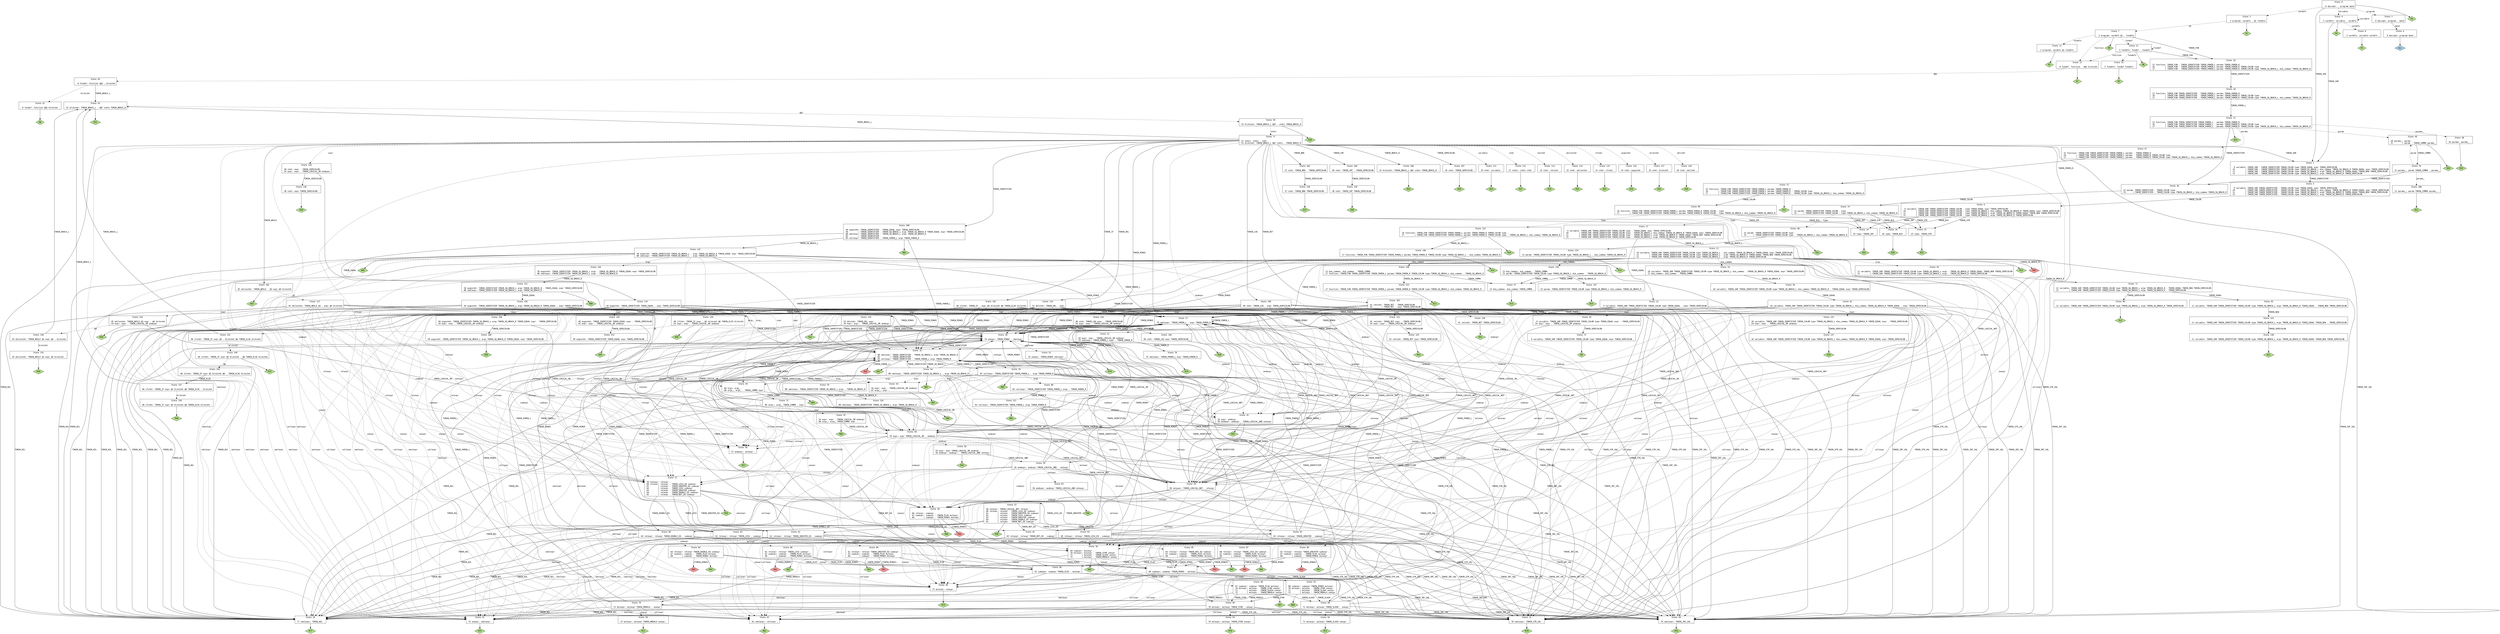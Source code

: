// Generated by GNU Bison 3.5.1.
// Report bugs to <bug-bison@gnu.org>.
// Home page: <https://www.gnu.org/software/bison/>.

digraph "src/parser.yy"
{
  node [fontname = courier, shape = box, colorscheme = paired6]
  edge [fontname = courier]

  0 [label="State 0\n\l  0 $accept: . program $end\l"]
  0 -> 1 [style=solid label="TOKEN_VAR"]
  0 -> 2 [style=dashed label="program"]
  0 -> 3 [style=dashed label="vardefs"]
  0 -> 4 [style=dashed label="variable"]
  0 -> "0R4" [style=solid]
 "0R4" [label="R4", fillcolor=3, shape=diamond, style=filled]
  1 [label="State 1\n\l  9 variable: TOKEN_VAR . TOKEN_IDENTIFIER TOKEN_COLON type TOKEN_EQUAL expr TOKEN_SEMICOLON\l 10         | TOKEN_VAR . TOKEN_IDENTIFIER TOKEN_COLON type TOKEN_SQ_BRACK_L dim_commas TOKEN_SQ_BRACK_R TOKEN_EQUAL expr TOKEN_SEMICOLON\l 11         | TOKEN_VAR . TOKEN_IDENTIFIER TOKEN_COLON type TOKEN_SQ_BRACK_L args TOKEN_SQ_BRACK_R TOKEN_EQUAL TOKEN_NEW TOKEN_SEMICOLON\l 12         | TOKEN_VAR . TOKEN_IDENTIFIER TOKEN_COLON type TOKEN_SQ_BRACK_L args TOKEN_SQ_BRACK_R TOKEN_SEMICOLON\l"]
  1 -> 5 [style=solid label="TOKEN_IDENTIFIER"]
  2 [label="State 2\n\l  0 $accept: program . $end\l"]
  2 -> 6 [style=solid label="$end"]
  3 [label="State 3\n\l  2 program: vardefs . @1 fundefs\l"]
  3 -> 7 [style=dashed label="@1"]
  3 -> "3R1" [style=solid]
 "3R1" [label="R1", fillcolor=3, shape=diamond, style=filled]
  4 [label="State 4\n\l  3 vardefs: variable . vardefs\l"]
  4 -> 1 [style=solid label="TOKEN_VAR"]
  4 -> 8 [style=dashed label="vardefs"]
  4 -> 4 [style=dashed label="variable"]
  4 -> "4R4" [style=solid]
 "4R4" [label="R4", fillcolor=3, shape=diamond, style=filled]
  5 [label="State 5\n\l  9 variable: TOKEN_VAR TOKEN_IDENTIFIER . TOKEN_COLON type TOKEN_EQUAL expr TOKEN_SEMICOLON\l 10         | TOKEN_VAR TOKEN_IDENTIFIER . TOKEN_COLON type TOKEN_SQ_BRACK_L dim_commas TOKEN_SQ_BRACK_R TOKEN_EQUAL expr TOKEN_SEMICOLON\l 11         | TOKEN_VAR TOKEN_IDENTIFIER . TOKEN_COLON type TOKEN_SQ_BRACK_L args TOKEN_SQ_BRACK_R TOKEN_EQUAL TOKEN_NEW TOKEN_SEMICOLON\l 12         | TOKEN_VAR TOKEN_IDENTIFIER . TOKEN_COLON type TOKEN_SQ_BRACK_L args TOKEN_SQ_BRACK_R TOKEN_SEMICOLON\l"]
  5 -> 9 [style=solid label="TOKEN_COLON"]
  6 [label="State 6\n\l  0 $accept: program $end .\l"]
  6 -> "6R0" [style=solid]
 "6R0" [label="Acc", fillcolor=1, shape=diamond, style=filled]
  7 [label="State 7\n\l  2 program: vardefs @1 . fundefs\l"]
  7 -> 10 [style=solid label="TOKEN_FUN"]
  7 -> 11 [style=dashed label="fundefs"]
  7 -> 12 [style=dashed label="fundef"]
  7 -> 13 [style=dashed label="function"]
  7 -> "7R6" [style=solid]
 "7R6" [label="R6", fillcolor=3, shape=diamond, style=filled]
  8 [label="State 8\n\l  3 vardefs: variable vardefs .\l"]
  8 -> "8R3" [style=solid]
 "8R3" [label="R3", fillcolor=3, shape=diamond, style=filled]
  9 [label="State 9\n\l  9 variable: TOKEN_VAR TOKEN_IDENTIFIER TOKEN_COLON . type TOKEN_EQUAL expr TOKEN_SEMICOLON\l 10         | TOKEN_VAR TOKEN_IDENTIFIER TOKEN_COLON . type TOKEN_SQ_BRACK_L dim_commas TOKEN_SQ_BRACK_R TOKEN_EQUAL expr TOKEN_SEMICOLON\l 11         | TOKEN_VAR TOKEN_IDENTIFIER TOKEN_COLON . type TOKEN_SQ_BRACK_L args TOKEN_SQ_BRACK_R TOKEN_EQUAL TOKEN_NEW TOKEN_SEMICOLON\l 12         | TOKEN_VAR TOKEN_IDENTIFIER TOKEN_COLON . type TOKEN_SQ_BRACK_L args TOKEN_SQ_BRACK_R TOKEN_SEMICOLON\l"]
  9 -> 14 [style=solid label="TOKEN_INT"]
  9 -> 15 [style=solid label="TOKEN_STR"]
  9 -> 16 [style=solid label="TOKEN_BLK"]
  9 -> 17 [style=dashed label="type"]
  10 [label="State 10\n\l 15 function: TOKEN_FUN . TOKEN_IDENTIFIER TOKEN_PAREN_L params TOKEN_PAREN_R\l 16         | TOKEN_FUN . TOKEN_IDENTIFIER TOKEN_PAREN_L params TOKEN_PAREN_R TOKEN_COLON type\l 17         | TOKEN_FUN . TOKEN_IDENTIFIER TOKEN_PAREN_L params TOKEN_PAREN_R TOKEN_COLON type TOKEN_SQ_BRACK_L dim_commas TOKEN_SQ_BRACK_R\l"]
  10 -> 18 [style=solid label="TOKEN_IDENTIFIER"]
  11 [label="State 11\n\l  2 program: vardefs @1 fundefs .\l"]
  11 -> "11R2" [style=solid]
 "11R2" [label="R2", fillcolor=3, shape=diamond, style=filled]
  12 [label="State 12\n\l  5 fundefs: fundef . fundefs\l"]
  12 -> 10 [style=solid label="TOKEN_FUN"]
  12 -> 19 [style=dashed label="fundefs"]
  12 -> 12 [style=dashed label="fundef"]
  12 -> 13 [style=dashed label="function"]
  12 -> "12R6" [style=solid]
 "12R6" [label="R6", fillcolor=3, shape=diamond, style=filled]
  13 [label="State 13\n\l  8 fundef: function . $@2 blckstmt\l"]
  13 -> 20 [style=dashed label="$@2"]
  13 -> "13R7" [style=solid]
 "13R7" [label="R7", fillcolor=3, shape=diamond, style=filled]
  14 [label="State 14\n\l 24 type: TOKEN_INT .\l"]
  14 -> "14R24" [style=solid]
 "14R24" [label="R24", fillcolor=3, shape=diamond, style=filled]
  15 [label="State 15\n\l 25 type: TOKEN_STR .\l"]
  15 -> "15R25" [style=solid]
 "15R25" [label="R25", fillcolor=3, shape=diamond, style=filled]
  16 [label="State 16\n\l 26 type: TOKEN_BLK .\l"]
  16 -> "16R26" [style=solid]
 "16R26" [label="R26", fillcolor=3, shape=diamond, style=filled]
  17 [label="State 17\n\l  9 variable: TOKEN_VAR TOKEN_IDENTIFIER TOKEN_COLON type . TOKEN_EQUAL expr TOKEN_SEMICOLON\l 10         | TOKEN_VAR TOKEN_IDENTIFIER TOKEN_COLON type . TOKEN_SQ_BRACK_L dim_commas TOKEN_SQ_BRACK_R TOKEN_EQUAL expr TOKEN_SEMICOLON\l 11         | TOKEN_VAR TOKEN_IDENTIFIER TOKEN_COLON type . TOKEN_SQ_BRACK_L args TOKEN_SQ_BRACK_R TOKEN_EQUAL TOKEN_NEW TOKEN_SEMICOLON\l 12         | TOKEN_VAR TOKEN_IDENTIFIER TOKEN_COLON type . TOKEN_SQ_BRACK_L args TOKEN_SQ_BRACK_R TOKEN_SEMICOLON\l"]
  17 -> 21 [style=solid label="TOKEN_SQ_BRACK_L"]
  17 -> 22 [style=solid label="TOKEN_EQUAL"]
  18 [label="State 18\n\l 15 function: TOKEN_FUN TOKEN_IDENTIFIER . TOKEN_PAREN_L params TOKEN_PAREN_R\l 16         | TOKEN_FUN TOKEN_IDENTIFIER . TOKEN_PAREN_L params TOKEN_PAREN_R TOKEN_COLON type\l 17         | TOKEN_FUN TOKEN_IDENTIFIER . TOKEN_PAREN_L params TOKEN_PAREN_R TOKEN_COLON type TOKEN_SQ_BRACK_L dim_commas TOKEN_SQ_BRACK_R\l"]
  18 -> 23 [style=solid label="TOKEN_PAREN_L"]
  19 [label="State 19\n\l  5 fundefs: fundef fundefs .\l"]
  19 -> "19R5" [style=solid]
 "19R5" [label="R5", fillcolor=3, shape=diamond, style=filled]
  20 [label="State 20\n\l  8 fundef: function $@2 . blckstmt\l"]
  20 -> 24 [style=solid label="TOKEN_BRACE_L"]
  20 -> 25 [style=dashed label="blckstmt"]
  21 [label="State 21\n\l 10 variable: TOKEN_VAR TOKEN_IDENTIFIER TOKEN_COLON type TOKEN_SQ_BRACK_L . dim_commas TOKEN_SQ_BRACK_R TOKEN_EQUAL expr TOKEN_SEMICOLON\l 11         | TOKEN_VAR TOKEN_IDENTIFIER TOKEN_COLON type TOKEN_SQ_BRACK_L . args TOKEN_SQ_BRACK_R TOKEN_EQUAL TOKEN_NEW TOKEN_SEMICOLON\l 12         | TOKEN_VAR TOKEN_IDENTIFIER TOKEN_COLON type TOKEN_SQ_BRACK_L . args TOKEN_SQ_BRACK_R TOKEN_SEMICOLON\l"]
  21 -> 26 [style=solid label="TOKEN_NIL"]
  21 -> 27 [style=solid label="TOKEN_PAREN_L"]
  21 -> 28 [style=solid label="TOKEN_MINUS"]
  21 -> 29 [style=solid label="TOKEN_LOGICAL_NOT"]
  21 -> 30 [style=solid label="TOKEN_INT_VAL"]
  21 -> 31 [style=solid label="TOKEN_STR_VAL"]
  21 -> 32 [style=solid label="TOKEN_IDENTIFIER"]
  21 -> 33 [style=dashed label="dim_commas"]
  21 -> 34 [style=dashed label="expr"]
  21 -> 35 [style=dashed label="andexpr"]
  21 -> 36 [style=dashed label="notexpr"]
  21 -> 37 [style=dashed label="relexpr"]
  21 -> 38 [style=dashed label="sumexpr"]
  21 -> 39 [style=dashed label="mulexpr"]
  21 -> 40 [style=dashed label="unexpr"]
  21 -> 41 [style=dashed label="smolexpr"]
  21 -> 42 [style=dashed label="callexpr"]
  21 -> 43 [style=dashed label="args"]
  21 -> 44 [style=dashed label="args_"]
  21 -> "21R14" [style=solid]
 "21R14" [label="R14", fillcolor=3, shape=diamond, style=filled]
  21 -> "21R85d" [label="[TOKEN_SQ_BRACK_R]", style=solid]
 "21R85d" [label="R85", fillcolor=5, shape=diamond, style=filled]
  22 [label="State 22\n\l  9 variable: TOKEN_VAR TOKEN_IDENTIFIER TOKEN_COLON type TOKEN_EQUAL . expr TOKEN_SEMICOLON\l"]
  22 -> 26 [style=solid label="TOKEN_NIL"]
  22 -> 27 [style=solid label="TOKEN_PAREN_L"]
  22 -> 28 [style=solid label="TOKEN_MINUS"]
  22 -> 29 [style=solid label="TOKEN_LOGICAL_NOT"]
  22 -> 30 [style=solid label="TOKEN_INT_VAL"]
  22 -> 31 [style=solid label="TOKEN_STR_VAL"]
  22 -> 32 [style=solid label="TOKEN_IDENTIFIER"]
  22 -> 45 [style=dashed label="expr"]
  22 -> 35 [style=dashed label="andexpr"]
  22 -> 36 [style=dashed label="notexpr"]
  22 -> 37 [style=dashed label="relexpr"]
  22 -> 38 [style=dashed label="sumexpr"]
  22 -> 39 [style=dashed label="mulexpr"]
  22 -> 40 [style=dashed label="unexpr"]
  22 -> 41 [style=dashed label="smolexpr"]
  22 -> 42 [style=dashed label="callexpr"]
  23 [label="State 23\n\l 15 function: TOKEN_FUN TOKEN_IDENTIFIER TOKEN_PAREN_L . params TOKEN_PAREN_R\l 16         | TOKEN_FUN TOKEN_IDENTIFIER TOKEN_PAREN_L . params TOKEN_PAREN_R TOKEN_COLON type\l 17         | TOKEN_FUN TOKEN_IDENTIFIER TOKEN_PAREN_L . params TOKEN_PAREN_R TOKEN_COLON type TOKEN_SQ_BRACK_L dim_commas TOKEN_SQ_BRACK_R\l"]
  23 -> 46 [style=solid label="TOKEN_IDENTIFIER"]
  23 -> 47 [style=dashed label="params"]
  23 -> 48 [style=dashed label="params_"]
  23 -> 49 [style=dashed label="param"]
  23 -> "23R19" [style=solid]
 "23R19" [label="R19", fillcolor=3, shape=diamond, style=filled]
  24 [label="State 24\n\l 52 blckstmt: TOKEN_BRACE_L . $@7 stmts TOKEN_BRACE_R\l"]
  24 -> 50 [style=dashed label="$@7"]
  24 -> "24R51" [style=solid]
 "24R51" [label="R51", fillcolor=3, shape=diamond, style=filled]
  25 [label="State 25\n\l  8 fundef: function $@2 blckstmt .\l"]
  25 -> "25R8" [style=solid]
 "25R8" [label="R8", fillcolor=3, shape=diamond, style=filled]
  26 [label="State 26\n\l 77 smolexpr: TOKEN_NIL .\l"]
  26 -> "26R77" [style=solid]
 "26R77" [label="R77", fillcolor=3, shape=diamond, style=filled]
  27 [label="State 27\n\l 79 smolexpr: TOKEN_PAREN_L . expr TOKEN_PAREN_R\l"]
  27 -> 26 [style=solid label="TOKEN_NIL"]
  27 -> 27 [style=solid label="TOKEN_PAREN_L"]
  27 -> 28 [style=solid label="TOKEN_MINUS"]
  27 -> 29 [style=solid label="TOKEN_LOGICAL_NOT"]
  27 -> 30 [style=solid label="TOKEN_INT_VAL"]
  27 -> 31 [style=solid label="TOKEN_STR_VAL"]
  27 -> 32 [style=solid label="TOKEN_IDENTIFIER"]
  27 -> 51 [style=dashed label="expr"]
  27 -> 35 [style=dashed label="andexpr"]
  27 -> 36 [style=dashed label="notexpr"]
  27 -> 37 [style=dashed label="relexpr"]
  27 -> 38 [style=dashed label="sumexpr"]
  27 -> 39 [style=dashed label="mulexpr"]
  27 -> 40 [style=dashed label="unexpr"]
  27 -> 41 [style=dashed label="smolexpr"]
  27 -> 42 [style=dashed label="callexpr"]
  28 [label="State 28\n\l 74 unexpr: TOKEN_MINUS . smolexpr\l"]
  28 -> 26 [style=solid label="TOKEN_NIL"]
  28 -> 27 [style=solid label="TOKEN_PAREN_L"]
  28 -> 30 [style=solid label="TOKEN_INT_VAL"]
  28 -> 31 [style=solid label="TOKEN_STR_VAL"]
  28 -> 32 [style=solid label="TOKEN_IDENTIFIER"]
  28 -> 52 [style=dashed label="smolexpr"]
  28 -> 42 [style=dashed label="callexpr"]
  29 [label="State 29\n\l 58 notexpr: TOKEN_LOGICAL_NOT . relexpr\l"]
  29 -> 26 [style=solid label="TOKEN_NIL"]
  29 -> 27 [style=solid label="TOKEN_PAREN_L"]
  29 -> 28 [style=solid label="TOKEN_MINUS"]
  29 -> 30 [style=solid label="TOKEN_INT_VAL"]
  29 -> 31 [style=solid label="TOKEN_STR_VAL"]
  29 -> 32 [style=solid label="TOKEN_IDENTIFIER"]
  29 -> 53 [style=dashed label="relexpr"]
  29 -> 38 [style=dashed label="sumexpr"]
  29 -> 39 [style=dashed label="mulexpr"]
  29 -> 40 [style=dashed label="unexpr"]
  29 -> 41 [style=dashed label="smolexpr"]
  29 -> 42 [style=dashed label="callexpr"]
  30 [label="State 30\n\l 76 smolexpr: TOKEN_INT_VAL .\l"]
  30 -> "30R76" [style=solid]
 "30R76" [label="R76", fillcolor=3, shape=diamond, style=filled]
  31 [label="State 31\n\l 78 smolexpr: TOKEN_STR_VAL .\l"]
  31 -> "31R78" [style=solid]
 "31R78" [label="R78", fillcolor=3, shape=diamond, style=filled]
  32 [label="State 32\n\l 80 smolexpr: TOKEN_IDENTIFIER . TOKEN_SQ_BRACK_L args TOKEN_SQ_BRACK_R\l 82         | TOKEN_IDENTIFIER .\l 83 callexpr: TOKEN_IDENTIFIER . TOKEN_PAREN_L args TOKEN_PAREN_R\l"]
  32 -> 54 [style=solid label="TOKEN_SQ_BRACK_L"]
  32 -> 55 [style=solid label="TOKEN_PAREN_L"]
  32 -> "32R82d" [label="[TOKEN_PAREN_L]", style=solid]
 "32R82d" [label="R82", fillcolor=5, shape=diamond, style=filled]
  32 -> "32R82" [style=solid]
 "32R82" [label="R82", fillcolor=3, shape=diamond, style=filled]
  33 [label="State 33\n\l 10 variable: TOKEN_VAR TOKEN_IDENTIFIER TOKEN_COLON type TOKEN_SQ_BRACK_L dim_commas . TOKEN_SQ_BRACK_R TOKEN_EQUAL expr TOKEN_SEMICOLON\l 13 dim_commas: dim_commas . TOKEN_COMMA\l"]
  33 -> 56 [style=solid label="TOKEN_SQ_BRACK_R"]
  33 -> 57 [style=solid label="TOKEN_COMMA"]
  34 [label="State 34\n\l 54 expr: expr . TOKEN_LOGICAL_OR andexpr\l 87 args_: expr .\l"]
  34 -> 58 [style=solid label="TOKEN_LOGICAL_OR"]
  34 -> "34R87" [style=solid]
 "34R87" [label="R87", fillcolor=3, shape=diamond, style=filled]
  35 [label="State 35\n\l 55 expr: andexpr .\l 56 andexpr: andexpr . TOKEN_LOGICAL_AND notexpr\l"]
  35 -> 59 [style=solid label="TOKEN_LOGICAL_AND"]
  35 -> "35R55" [style=solid]
 "35R55" [label="R55", fillcolor=3, shape=diamond, style=filled]
  36 [label="State 36\n\l 57 andexpr: notexpr .\l"]
  36 -> "36R57" [style=solid]
 "36R57" [label="R57", fillcolor=3, shape=diamond, style=filled]
  37 [label="State 37\n\l 59 notexpr: relexpr .\l 60 relexpr: relexpr . TOKEN_LESS_EQ sumexpr\l 61        | relexpr . TOKEN_GREATER_EQ sumexpr\l 62        | relexpr . TOKEN_LESS sumexpr\l 63        | relexpr . TOKEN_GREATER sumexpr\l 64        | relexpr . TOKEN_DOUBLE_EQ sumexpr\l 65        | relexpr . TOKEN_NOT_EQ sumexpr\l"]
  37 -> 60 [style=solid label="TOKEN_DOUBLE_EQ"]
  37 -> 61 [style=solid label="TOKEN_NOT_EQ"]
  37 -> 62 [style=solid label="TOKEN_GREATER_EQ"]
  37 -> 63 [style=solid label="TOKEN_LESS_EQ"]
  37 -> 64 [style=solid label="TOKEN_LESS"]
  37 -> 65 [style=solid label="TOKEN_GREATER"]
  37 -> "37R59" [style=solid]
 "37R59" [label="R59", fillcolor=3, shape=diamond, style=filled]
  38 [label="State 38\n\l 66 relexpr: sumexpr .\l 67 sumexpr: sumexpr . TOKEN_PLUS mulexpr\l 68        | sumexpr . TOKEN_MINUS mulexpr\l"]
  38 -> 66 [style=solid label="TOKEN_PLUS"]
  38 -> 67 [style=solid label="TOKEN_MINUS"]
  38 -> "38R66d" [label="[TOKEN_MINUS]", style=solid]
 "38R66d" [label="R66", fillcolor=5, shape=diamond, style=filled]
  38 -> "38R66" [style=solid]
 "38R66" [label="R66", fillcolor=3, shape=diamond, style=filled]
  39 [label="State 39\n\l 69 sumexpr: mulexpr .\l 70 mulexpr: mulexpr . TOKEN_STAR unexpr\l 71        | mulexpr . TOKEN_SLASH unexpr\l 72        | mulexpr . TOKEN_MODULO unexpr\l"]
  39 -> 68 [style=solid label="TOKEN_SLASH"]
  39 -> 69 [style=solid label="TOKEN_STAR"]
  39 -> 70 [style=solid label="TOKEN_MODULO"]
  39 -> "39R69" [style=solid]
 "39R69" [label="R69", fillcolor=3, shape=diamond, style=filled]
  40 [label="State 40\n\l 73 mulexpr: unexpr .\l"]
  40 -> "40R73" [style=solid]
 "40R73" [label="R73", fillcolor=3, shape=diamond, style=filled]
  41 [label="State 41\n\l 75 unexpr: smolexpr .\l"]
  41 -> "41R75" [style=solid]
 "41R75" [label="R75", fillcolor=3, shape=diamond, style=filled]
  42 [label="State 42\n\l 81 smolexpr: callexpr .\l"]
  42 -> "42R81" [style=solid]
 "42R81" [label="R81", fillcolor=3, shape=diamond, style=filled]
  43 [label="State 43\n\l 11 variable: TOKEN_VAR TOKEN_IDENTIFIER TOKEN_COLON type TOKEN_SQ_BRACK_L args . TOKEN_SQ_BRACK_R TOKEN_EQUAL TOKEN_NEW TOKEN_SEMICOLON\l 12         | TOKEN_VAR TOKEN_IDENTIFIER TOKEN_COLON type TOKEN_SQ_BRACK_L args . TOKEN_SQ_BRACK_R TOKEN_SEMICOLON\l"]
  43 -> 71 [style=solid label="TOKEN_SQ_BRACK_R"]
  44 [label="State 44\n\l 84 args: args_ .\l 86 args_: args_ . TOKEN_COMMA expr\l"]
  44 -> 72 [style=solid label="TOKEN_COMMA"]
  44 -> "44R84" [style=solid]
 "44R84" [label="R84", fillcolor=3, shape=diamond, style=filled]
  45 [label="State 45\n\l  9 variable: TOKEN_VAR TOKEN_IDENTIFIER TOKEN_COLON type TOKEN_EQUAL expr . TOKEN_SEMICOLON\l 54 expr: expr . TOKEN_LOGICAL_OR andexpr\l"]
  45 -> 58 [style=solid label="TOKEN_LOGICAL_OR"]
  45 -> 73 [style=solid label="TOKEN_SEMICOLON"]
  46 [label="State 46\n\l 22 param: TOKEN_IDENTIFIER . TOKEN_COLON type\l 23      | TOKEN_IDENTIFIER . TOKEN_COLON type TOKEN_SQ_BRACK_L dim_commas TOKEN_SQ_BRACK_R\l"]
  46 -> 74 [style=solid label="TOKEN_COLON"]
  47 [label="State 47\n\l 15 function: TOKEN_FUN TOKEN_IDENTIFIER TOKEN_PAREN_L params . TOKEN_PAREN_R\l 16         | TOKEN_FUN TOKEN_IDENTIFIER TOKEN_PAREN_L params . TOKEN_PAREN_R TOKEN_COLON type\l 17         | TOKEN_FUN TOKEN_IDENTIFIER TOKEN_PAREN_L params . TOKEN_PAREN_R TOKEN_COLON type TOKEN_SQ_BRACK_L dim_commas TOKEN_SQ_BRACK_R\l"]
  47 -> 75 [style=solid label="TOKEN_PAREN_R"]
  48 [label="State 48\n\l 18 params: params_ .\l"]
  48 -> "48R18" [style=solid]
 "48R18" [label="R18", fillcolor=3, shape=diamond, style=filled]
  49 [label="State 49\n\l 20 params_: param .\l 21        | param . TOKEN_COMMA params_\l"]
  49 -> 76 [style=solid label="TOKEN_COMMA"]
  49 -> "49R20" [style=solid]
 "49R20" [label="R20", fillcolor=3, shape=diamond, style=filled]
  50 [label="State 50\n\l 52 blckstmt: TOKEN_BRACE_L $@7 . stmts TOKEN_BRACE_R\l"]
  50 -> 77 [style=dashed label="stmts"]
  50 -> "50R28" [style=solid]
 "50R28" [label="R28", fillcolor=3, shape=diamond, style=filled]
  51 [label="State 51\n\l 54 expr: expr . TOKEN_LOGICAL_OR andexpr\l 79 smolexpr: TOKEN_PAREN_L expr . TOKEN_PAREN_R\l"]
  51 -> 78 [style=solid label="TOKEN_PAREN_R"]
  51 -> 58 [style=solid label="TOKEN_LOGICAL_OR"]
  52 [label="State 52\n\l 74 unexpr: TOKEN_MINUS smolexpr .\l"]
  52 -> "52R74" [style=solid]
 "52R74" [label="R74", fillcolor=3, shape=diamond, style=filled]
  53 [label="State 53\n\l 58 notexpr: TOKEN_LOGICAL_NOT relexpr .\l 60 relexpr: relexpr . TOKEN_LESS_EQ sumexpr\l 61        | relexpr . TOKEN_GREATER_EQ sumexpr\l 62        | relexpr . TOKEN_LESS sumexpr\l 63        | relexpr . TOKEN_GREATER sumexpr\l 64        | relexpr . TOKEN_DOUBLE_EQ sumexpr\l 65        | relexpr . TOKEN_NOT_EQ sumexpr\l"]
  53 -> 60 [style=solid label="TOKEN_DOUBLE_EQ"]
  53 -> 61 [style=solid label="TOKEN_NOT_EQ"]
  53 -> 62 [style=solid label="TOKEN_GREATER_EQ"]
  53 -> 63 [style=solid label="TOKEN_LESS_EQ"]
  53 -> 64 [style=solid label="TOKEN_LESS"]
  53 -> 65 [style=solid label="TOKEN_GREATER"]
  53 -> "53R58" [style=solid]
 "53R58" [label="R58", fillcolor=3, shape=diamond, style=filled]
  54 [label="State 54\n\l 80 smolexpr: TOKEN_IDENTIFIER TOKEN_SQ_BRACK_L . args TOKEN_SQ_BRACK_R\l"]
  54 -> 26 [style=solid label="TOKEN_NIL"]
  54 -> 27 [style=solid label="TOKEN_PAREN_L"]
  54 -> 28 [style=solid label="TOKEN_MINUS"]
  54 -> 29 [style=solid label="TOKEN_LOGICAL_NOT"]
  54 -> 30 [style=solid label="TOKEN_INT_VAL"]
  54 -> 31 [style=solid label="TOKEN_STR_VAL"]
  54 -> 32 [style=solid label="TOKEN_IDENTIFIER"]
  54 -> 34 [style=dashed label="expr"]
  54 -> 35 [style=dashed label="andexpr"]
  54 -> 36 [style=dashed label="notexpr"]
  54 -> 37 [style=dashed label="relexpr"]
  54 -> 38 [style=dashed label="sumexpr"]
  54 -> 39 [style=dashed label="mulexpr"]
  54 -> 40 [style=dashed label="unexpr"]
  54 -> 41 [style=dashed label="smolexpr"]
  54 -> 42 [style=dashed label="callexpr"]
  54 -> 79 [style=dashed label="args"]
  54 -> 44 [style=dashed label="args_"]
  54 -> "54R85" [style=solid]
 "54R85" [label="R85", fillcolor=3, shape=diamond, style=filled]
  55 [label="State 55\n\l 83 callexpr: TOKEN_IDENTIFIER TOKEN_PAREN_L . args TOKEN_PAREN_R\l"]
  55 -> 26 [style=solid label="TOKEN_NIL"]
  55 -> 27 [style=solid label="TOKEN_PAREN_L"]
  55 -> 28 [style=solid label="TOKEN_MINUS"]
  55 -> 29 [style=solid label="TOKEN_LOGICAL_NOT"]
  55 -> 30 [style=solid label="TOKEN_INT_VAL"]
  55 -> 31 [style=solid label="TOKEN_STR_VAL"]
  55 -> 32 [style=solid label="TOKEN_IDENTIFIER"]
  55 -> 34 [style=dashed label="expr"]
  55 -> 35 [style=dashed label="andexpr"]
  55 -> 36 [style=dashed label="notexpr"]
  55 -> 37 [style=dashed label="relexpr"]
  55 -> 38 [style=dashed label="sumexpr"]
  55 -> 39 [style=dashed label="mulexpr"]
  55 -> 40 [style=dashed label="unexpr"]
  55 -> 41 [style=dashed label="smolexpr"]
  55 -> 42 [style=dashed label="callexpr"]
  55 -> 80 [style=dashed label="args"]
  55 -> 44 [style=dashed label="args_"]
  55 -> "55R85" [style=solid]
 "55R85" [label="R85", fillcolor=3, shape=diamond, style=filled]
  56 [label="State 56\n\l 10 variable: TOKEN_VAR TOKEN_IDENTIFIER TOKEN_COLON type TOKEN_SQ_BRACK_L dim_commas TOKEN_SQ_BRACK_R . TOKEN_EQUAL expr TOKEN_SEMICOLON\l"]
  56 -> 81 [style=solid label="TOKEN_EQUAL"]
  57 [label="State 57\n\l 13 dim_commas: dim_commas TOKEN_COMMA .\l"]
  57 -> "57R13" [style=solid]
 "57R13" [label="R13", fillcolor=3, shape=diamond, style=filled]
  58 [label="State 58\n\l 54 expr: expr TOKEN_LOGICAL_OR . andexpr\l"]
  58 -> 26 [style=solid label="TOKEN_NIL"]
  58 -> 27 [style=solid label="TOKEN_PAREN_L"]
  58 -> 28 [style=solid label="TOKEN_MINUS"]
  58 -> 29 [style=solid label="TOKEN_LOGICAL_NOT"]
  58 -> 30 [style=solid label="TOKEN_INT_VAL"]
  58 -> 31 [style=solid label="TOKEN_STR_VAL"]
  58 -> 32 [style=solid label="TOKEN_IDENTIFIER"]
  58 -> 82 [style=dashed label="andexpr"]
  58 -> 36 [style=dashed label="notexpr"]
  58 -> 37 [style=dashed label="relexpr"]
  58 -> 38 [style=dashed label="sumexpr"]
  58 -> 39 [style=dashed label="mulexpr"]
  58 -> 40 [style=dashed label="unexpr"]
  58 -> 41 [style=dashed label="smolexpr"]
  58 -> 42 [style=dashed label="callexpr"]
  59 [label="State 59\n\l 56 andexpr: andexpr TOKEN_LOGICAL_AND . notexpr\l"]
  59 -> 26 [style=solid label="TOKEN_NIL"]
  59 -> 27 [style=solid label="TOKEN_PAREN_L"]
  59 -> 28 [style=solid label="TOKEN_MINUS"]
  59 -> 29 [style=solid label="TOKEN_LOGICAL_NOT"]
  59 -> 30 [style=solid label="TOKEN_INT_VAL"]
  59 -> 31 [style=solid label="TOKEN_STR_VAL"]
  59 -> 32 [style=solid label="TOKEN_IDENTIFIER"]
  59 -> 83 [style=dashed label="notexpr"]
  59 -> 37 [style=dashed label="relexpr"]
  59 -> 38 [style=dashed label="sumexpr"]
  59 -> 39 [style=dashed label="mulexpr"]
  59 -> 40 [style=dashed label="unexpr"]
  59 -> 41 [style=dashed label="smolexpr"]
  59 -> 42 [style=dashed label="callexpr"]
  60 [label="State 60\n\l 64 relexpr: relexpr TOKEN_DOUBLE_EQ . sumexpr\l"]
  60 -> 26 [style=solid label="TOKEN_NIL"]
  60 -> 27 [style=solid label="TOKEN_PAREN_L"]
  60 -> 28 [style=solid label="TOKEN_MINUS"]
  60 -> 30 [style=solid label="TOKEN_INT_VAL"]
  60 -> 31 [style=solid label="TOKEN_STR_VAL"]
  60 -> 32 [style=solid label="TOKEN_IDENTIFIER"]
  60 -> 84 [style=dashed label="sumexpr"]
  60 -> 39 [style=dashed label="mulexpr"]
  60 -> 40 [style=dashed label="unexpr"]
  60 -> 41 [style=dashed label="smolexpr"]
  60 -> 42 [style=dashed label="callexpr"]
  61 [label="State 61\n\l 65 relexpr: relexpr TOKEN_NOT_EQ . sumexpr\l"]
  61 -> 26 [style=solid label="TOKEN_NIL"]
  61 -> 27 [style=solid label="TOKEN_PAREN_L"]
  61 -> 28 [style=solid label="TOKEN_MINUS"]
  61 -> 30 [style=solid label="TOKEN_INT_VAL"]
  61 -> 31 [style=solid label="TOKEN_STR_VAL"]
  61 -> 32 [style=solid label="TOKEN_IDENTIFIER"]
  61 -> 85 [style=dashed label="sumexpr"]
  61 -> 39 [style=dashed label="mulexpr"]
  61 -> 40 [style=dashed label="unexpr"]
  61 -> 41 [style=dashed label="smolexpr"]
  61 -> 42 [style=dashed label="callexpr"]
  62 [label="State 62\n\l 61 relexpr: relexpr TOKEN_GREATER_EQ . sumexpr\l"]
  62 -> 26 [style=solid label="TOKEN_NIL"]
  62 -> 27 [style=solid label="TOKEN_PAREN_L"]
  62 -> 28 [style=solid label="TOKEN_MINUS"]
  62 -> 30 [style=solid label="TOKEN_INT_VAL"]
  62 -> 31 [style=solid label="TOKEN_STR_VAL"]
  62 -> 32 [style=solid label="TOKEN_IDENTIFIER"]
  62 -> 86 [style=dashed label="sumexpr"]
  62 -> 39 [style=dashed label="mulexpr"]
  62 -> 40 [style=dashed label="unexpr"]
  62 -> 41 [style=dashed label="smolexpr"]
  62 -> 42 [style=dashed label="callexpr"]
  63 [label="State 63\n\l 60 relexpr: relexpr TOKEN_LESS_EQ . sumexpr\l"]
  63 -> 26 [style=solid label="TOKEN_NIL"]
  63 -> 27 [style=solid label="TOKEN_PAREN_L"]
  63 -> 28 [style=solid label="TOKEN_MINUS"]
  63 -> 30 [style=solid label="TOKEN_INT_VAL"]
  63 -> 31 [style=solid label="TOKEN_STR_VAL"]
  63 -> 32 [style=solid label="TOKEN_IDENTIFIER"]
  63 -> 87 [style=dashed label="sumexpr"]
  63 -> 39 [style=dashed label="mulexpr"]
  63 -> 40 [style=dashed label="unexpr"]
  63 -> 41 [style=dashed label="smolexpr"]
  63 -> 42 [style=dashed label="callexpr"]
  64 [label="State 64\n\l 62 relexpr: relexpr TOKEN_LESS . sumexpr\l"]
  64 -> 26 [style=solid label="TOKEN_NIL"]
  64 -> 27 [style=solid label="TOKEN_PAREN_L"]
  64 -> 28 [style=solid label="TOKEN_MINUS"]
  64 -> 30 [style=solid label="TOKEN_INT_VAL"]
  64 -> 31 [style=solid label="TOKEN_STR_VAL"]
  64 -> 32 [style=solid label="TOKEN_IDENTIFIER"]
  64 -> 88 [style=dashed label="sumexpr"]
  64 -> 39 [style=dashed label="mulexpr"]
  64 -> 40 [style=dashed label="unexpr"]
  64 -> 41 [style=dashed label="smolexpr"]
  64 -> 42 [style=dashed label="callexpr"]
  65 [label="State 65\n\l 63 relexpr: relexpr TOKEN_GREATER . sumexpr\l"]
  65 -> 26 [style=solid label="TOKEN_NIL"]
  65 -> 27 [style=solid label="TOKEN_PAREN_L"]
  65 -> 28 [style=solid label="TOKEN_MINUS"]
  65 -> 30 [style=solid label="TOKEN_INT_VAL"]
  65 -> 31 [style=solid label="TOKEN_STR_VAL"]
  65 -> 32 [style=solid label="TOKEN_IDENTIFIER"]
  65 -> 89 [style=dashed label="sumexpr"]
  65 -> 39 [style=dashed label="mulexpr"]
  65 -> 40 [style=dashed label="unexpr"]
  65 -> 41 [style=dashed label="smolexpr"]
  65 -> 42 [style=dashed label="callexpr"]
  66 [label="State 66\n\l 67 sumexpr: sumexpr TOKEN_PLUS . mulexpr\l"]
  66 -> 26 [style=solid label="TOKEN_NIL"]
  66 -> 27 [style=solid label="TOKEN_PAREN_L"]
  66 -> 28 [style=solid label="TOKEN_MINUS"]
  66 -> 30 [style=solid label="TOKEN_INT_VAL"]
  66 -> 31 [style=solid label="TOKEN_STR_VAL"]
  66 -> 32 [style=solid label="TOKEN_IDENTIFIER"]
  66 -> 90 [style=dashed label="mulexpr"]
  66 -> 40 [style=dashed label="unexpr"]
  66 -> 41 [style=dashed label="smolexpr"]
  66 -> 42 [style=dashed label="callexpr"]
  67 [label="State 67\n\l 68 sumexpr: sumexpr TOKEN_MINUS . mulexpr\l"]
  67 -> 26 [style=solid label="TOKEN_NIL"]
  67 -> 27 [style=solid label="TOKEN_PAREN_L"]
  67 -> 28 [style=solid label="TOKEN_MINUS"]
  67 -> 30 [style=solid label="TOKEN_INT_VAL"]
  67 -> 31 [style=solid label="TOKEN_STR_VAL"]
  67 -> 32 [style=solid label="TOKEN_IDENTIFIER"]
  67 -> 91 [style=dashed label="mulexpr"]
  67 -> 40 [style=dashed label="unexpr"]
  67 -> 41 [style=dashed label="smolexpr"]
  67 -> 42 [style=dashed label="callexpr"]
  68 [label="State 68\n\l 71 mulexpr: mulexpr TOKEN_SLASH . unexpr\l"]
  68 -> 26 [style=solid label="TOKEN_NIL"]
  68 -> 27 [style=solid label="TOKEN_PAREN_L"]
  68 -> 28 [style=solid label="TOKEN_MINUS"]
  68 -> 30 [style=solid label="TOKEN_INT_VAL"]
  68 -> 31 [style=solid label="TOKEN_STR_VAL"]
  68 -> 32 [style=solid label="TOKEN_IDENTIFIER"]
  68 -> 92 [style=dashed label="unexpr"]
  68 -> 41 [style=dashed label="smolexpr"]
  68 -> 42 [style=dashed label="callexpr"]
  69 [label="State 69\n\l 70 mulexpr: mulexpr TOKEN_STAR . unexpr\l"]
  69 -> 26 [style=solid label="TOKEN_NIL"]
  69 -> 27 [style=solid label="TOKEN_PAREN_L"]
  69 -> 28 [style=solid label="TOKEN_MINUS"]
  69 -> 30 [style=solid label="TOKEN_INT_VAL"]
  69 -> 31 [style=solid label="TOKEN_STR_VAL"]
  69 -> 32 [style=solid label="TOKEN_IDENTIFIER"]
  69 -> 93 [style=dashed label="unexpr"]
  69 -> 41 [style=dashed label="smolexpr"]
  69 -> 42 [style=dashed label="callexpr"]
  70 [label="State 70\n\l 72 mulexpr: mulexpr TOKEN_MODULO . unexpr\l"]
  70 -> 26 [style=solid label="TOKEN_NIL"]
  70 -> 27 [style=solid label="TOKEN_PAREN_L"]
  70 -> 28 [style=solid label="TOKEN_MINUS"]
  70 -> 30 [style=solid label="TOKEN_INT_VAL"]
  70 -> 31 [style=solid label="TOKEN_STR_VAL"]
  70 -> 32 [style=solid label="TOKEN_IDENTIFIER"]
  70 -> 94 [style=dashed label="unexpr"]
  70 -> 41 [style=dashed label="smolexpr"]
  70 -> 42 [style=dashed label="callexpr"]
  71 [label="State 71\n\l 11 variable: TOKEN_VAR TOKEN_IDENTIFIER TOKEN_COLON type TOKEN_SQ_BRACK_L args TOKEN_SQ_BRACK_R . TOKEN_EQUAL TOKEN_NEW TOKEN_SEMICOLON\l 12         | TOKEN_VAR TOKEN_IDENTIFIER TOKEN_COLON type TOKEN_SQ_BRACK_L args TOKEN_SQ_BRACK_R . TOKEN_SEMICOLON\l"]
  71 -> 95 [style=solid label="TOKEN_EQUAL"]
  71 -> 96 [style=solid label="TOKEN_SEMICOLON"]
  72 [label="State 72\n\l 86 args_: args_ TOKEN_COMMA . expr\l"]
  72 -> 26 [style=solid label="TOKEN_NIL"]
  72 -> 27 [style=solid label="TOKEN_PAREN_L"]
  72 -> 28 [style=solid label="TOKEN_MINUS"]
  72 -> 29 [style=solid label="TOKEN_LOGICAL_NOT"]
  72 -> 30 [style=solid label="TOKEN_INT_VAL"]
  72 -> 31 [style=solid label="TOKEN_STR_VAL"]
  72 -> 32 [style=solid label="TOKEN_IDENTIFIER"]
  72 -> 97 [style=dashed label="expr"]
  72 -> 35 [style=dashed label="andexpr"]
  72 -> 36 [style=dashed label="notexpr"]
  72 -> 37 [style=dashed label="relexpr"]
  72 -> 38 [style=dashed label="sumexpr"]
  72 -> 39 [style=dashed label="mulexpr"]
  72 -> 40 [style=dashed label="unexpr"]
  72 -> 41 [style=dashed label="smolexpr"]
  72 -> 42 [style=dashed label="callexpr"]
  73 [label="State 73\n\l  9 variable: TOKEN_VAR TOKEN_IDENTIFIER TOKEN_COLON type TOKEN_EQUAL expr TOKEN_SEMICOLON .\l"]
  73 -> "73R9" [style=solid]
 "73R9" [label="R9", fillcolor=3, shape=diamond, style=filled]
  74 [label="State 74\n\l 22 param: TOKEN_IDENTIFIER TOKEN_COLON . type\l 23      | TOKEN_IDENTIFIER TOKEN_COLON . type TOKEN_SQ_BRACK_L dim_commas TOKEN_SQ_BRACK_R\l"]
  74 -> 14 [style=solid label="TOKEN_INT"]
  74 -> 15 [style=solid label="TOKEN_STR"]
  74 -> 16 [style=solid label="TOKEN_BLK"]
  74 -> 98 [style=dashed label="type"]
  75 [label="State 75\n\l 15 function: TOKEN_FUN TOKEN_IDENTIFIER TOKEN_PAREN_L params TOKEN_PAREN_R .\l 16         | TOKEN_FUN TOKEN_IDENTIFIER TOKEN_PAREN_L params TOKEN_PAREN_R . TOKEN_COLON type\l 17         | TOKEN_FUN TOKEN_IDENTIFIER TOKEN_PAREN_L params TOKEN_PAREN_R . TOKEN_COLON type TOKEN_SQ_BRACK_L dim_commas TOKEN_SQ_BRACK_R\l"]
  75 -> 99 [style=solid label="TOKEN_COLON"]
  75 -> "75R15" [style=solid]
 "75R15" [label="R15", fillcolor=3, shape=diamond, style=filled]
  76 [label="State 76\n\l 21 params_: param TOKEN_COMMA . params_\l"]
  76 -> 46 [style=solid label="TOKEN_IDENTIFIER"]
  76 -> 100 [style=dashed label="params_"]
  76 -> 49 [style=dashed label="param"]
  77 [label="State 77\n\l 27 stmts: stmts . stmt\l 52 blckstmt: TOKEN_BRACE_L $@7 stmts . TOKEN_BRACE_R\l"]
  77 -> 101 [style=solid label="TOKEN_IF"]
  77 -> 102 [style=solid label="TOKEN_WHILE"]
  77 -> 1 [style=solid label="TOKEN_VAR"]
  77 -> 103 [style=solid label="TOKEN_BRK"]
  77 -> 104 [style=solid label="TOKEN_CNT"]
  77 -> 105 [style=solid label="TOKEN_RET"]
  77 -> 26 [style=solid label="TOKEN_NIL"]
  77 -> 27 [style=solid label="TOKEN_PAREN_L"]
  77 -> 24 [style=solid label="TOKEN_BRACE_L"]
  77 -> 106 [style=solid label="TOKEN_BRACE_R"]
  77 -> 28 [style=solid label="TOKEN_MINUS"]
  77 -> 29 [style=solid label="TOKEN_LOGICAL_NOT"]
  77 -> 107 [style=solid label="TOKEN_SEMICOLON"]
  77 -> 30 [style=solid label="TOKEN_INT_VAL"]
  77 -> 31 [style=solid label="TOKEN_STR_VAL"]
  77 -> 108 [style=solid label="TOKEN_IDENTIFIER"]
  77 -> 109 [style=solid label="TOKEN_LOG"]
  77 -> 110 [style=solid label="TOKEN_DEL"]
  77 -> 111 [style=dashed label="variable"]
  77 -> 112 [style=dashed label="stmt"]
  77 -> 113 [style=dashed label="retstmt"]
  77 -> 114 [style=dashed label="whilestmt"]
  77 -> 115 [style=dashed label="ifstmt"]
  77 -> 116 [style=dashed label="asgnstmt"]
  77 -> 117 [style=dashed label="blckstmt"]
  77 -> 118 [style=dashed label="delstmt"]
  77 -> 119 [style=dashed label="expr"]
  77 -> 35 [style=dashed label="andexpr"]
  77 -> 36 [style=dashed label="notexpr"]
  77 -> 37 [style=dashed label="relexpr"]
  77 -> 38 [style=dashed label="sumexpr"]
  77 -> 39 [style=dashed label="mulexpr"]
  77 -> 40 [style=dashed label="unexpr"]
  77 -> 41 [style=dashed label="smolexpr"]
  77 -> 42 [style=dashed label="callexpr"]
  78 [label="State 78\n\l 79 smolexpr: TOKEN_PAREN_L expr TOKEN_PAREN_R .\l"]
  78 -> "78R79" [style=solid]
 "78R79" [label="R79", fillcolor=3, shape=diamond, style=filled]
  79 [label="State 79\n\l 80 smolexpr: TOKEN_IDENTIFIER TOKEN_SQ_BRACK_L args . TOKEN_SQ_BRACK_R\l"]
  79 -> 120 [style=solid label="TOKEN_SQ_BRACK_R"]
  80 [label="State 80\n\l 83 callexpr: TOKEN_IDENTIFIER TOKEN_PAREN_L args . TOKEN_PAREN_R\l"]
  80 -> 121 [style=solid label="TOKEN_PAREN_R"]
  81 [label="State 81\n\l 10 variable: TOKEN_VAR TOKEN_IDENTIFIER TOKEN_COLON type TOKEN_SQ_BRACK_L dim_commas TOKEN_SQ_BRACK_R TOKEN_EQUAL . expr TOKEN_SEMICOLON\l"]
  81 -> 26 [style=solid label="TOKEN_NIL"]
  81 -> 27 [style=solid label="TOKEN_PAREN_L"]
  81 -> 28 [style=solid label="TOKEN_MINUS"]
  81 -> 29 [style=solid label="TOKEN_LOGICAL_NOT"]
  81 -> 30 [style=solid label="TOKEN_INT_VAL"]
  81 -> 31 [style=solid label="TOKEN_STR_VAL"]
  81 -> 32 [style=solid label="TOKEN_IDENTIFIER"]
  81 -> 122 [style=dashed label="expr"]
  81 -> 35 [style=dashed label="andexpr"]
  81 -> 36 [style=dashed label="notexpr"]
  81 -> 37 [style=dashed label="relexpr"]
  81 -> 38 [style=dashed label="sumexpr"]
  81 -> 39 [style=dashed label="mulexpr"]
  81 -> 40 [style=dashed label="unexpr"]
  81 -> 41 [style=dashed label="smolexpr"]
  81 -> 42 [style=dashed label="callexpr"]
  82 [label="State 82\n\l 54 expr: expr TOKEN_LOGICAL_OR andexpr .\l 56 andexpr: andexpr . TOKEN_LOGICAL_AND notexpr\l"]
  82 -> 59 [style=solid label="TOKEN_LOGICAL_AND"]
  82 -> "82R54" [style=solid]
 "82R54" [label="R54", fillcolor=3, shape=diamond, style=filled]
  83 [label="State 83\n\l 56 andexpr: andexpr TOKEN_LOGICAL_AND notexpr .\l"]
  83 -> "83R56" [style=solid]
 "83R56" [label="R56", fillcolor=3, shape=diamond, style=filled]
  84 [label="State 84\n\l 64 relexpr: relexpr TOKEN_DOUBLE_EQ sumexpr .\l 67 sumexpr: sumexpr . TOKEN_PLUS mulexpr\l 68        | sumexpr . TOKEN_MINUS mulexpr\l"]
  84 -> 66 [style=solid label="TOKEN_PLUS"]
  84 -> 67 [style=solid label="TOKEN_MINUS"]
  84 -> "84R64d" [label="[TOKEN_MINUS]", style=solid]
 "84R64d" [label="R64", fillcolor=5, shape=diamond, style=filled]
  84 -> "84R64" [style=solid]
 "84R64" [label="R64", fillcolor=3, shape=diamond, style=filled]
  85 [label="State 85\n\l 65 relexpr: relexpr TOKEN_NOT_EQ sumexpr .\l 67 sumexpr: sumexpr . TOKEN_PLUS mulexpr\l 68        | sumexpr . TOKEN_MINUS mulexpr\l"]
  85 -> 66 [style=solid label="TOKEN_PLUS"]
  85 -> 67 [style=solid label="TOKEN_MINUS"]
  85 -> "85R65d" [label="[TOKEN_MINUS]", style=solid]
 "85R65d" [label="R65", fillcolor=5, shape=diamond, style=filled]
  85 -> "85R65" [style=solid]
 "85R65" [label="R65", fillcolor=3, shape=diamond, style=filled]
  86 [label="State 86\n\l 61 relexpr: relexpr TOKEN_GREATER_EQ sumexpr .\l 67 sumexpr: sumexpr . TOKEN_PLUS mulexpr\l 68        | sumexpr . TOKEN_MINUS mulexpr\l"]
  86 -> 66 [style=solid label="TOKEN_PLUS"]
  86 -> 67 [style=solid label="TOKEN_MINUS"]
  86 -> "86R61d" [label="[TOKEN_MINUS]", style=solid]
 "86R61d" [label="R61", fillcolor=5, shape=diamond, style=filled]
  86 -> "86R61" [style=solid]
 "86R61" [label="R61", fillcolor=3, shape=diamond, style=filled]
  87 [label="State 87\n\l 60 relexpr: relexpr TOKEN_LESS_EQ sumexpr .\l 67 sumexpr: sumexpr . TOKEN_PLUS mulexpr\l 68        | sumexpr . TOKEN_MINUS mulexpr\l"]
  87 -> 66 [style=solid label="TOKEN_PLUS"]
  87 -> 67 [style=solid label="TOKEN_MINUS"]
  87 -> "87R60d" [label="[TOKEN_MINUS]", style=solid]
 "87R60d" [label="R60", fillcolor=5, shape=diamond, style=filled]
  87 -> "87R60" [style=solid]
 "87R60" [label="R60", fillcolor=3, shape=diamond, style=filled]
  88 [label="State 88\n\l 62 relexpr: relexpr TOKEN_LESS sumexpr .\l 67 sumexpr: sumexpr . TOKEN_PLUS mulexpr\l 68        | sumexpr . TOKEN_MINUS mulexpr\l"]
  88 -> 66 [style=solid label="TOKEN_PLUS"]
  88 -> 67 [style=solid label="TOKEN_MINUS"]
  88 -> "88R62d" [label="[TOKEN_MINUS]", style=solid]
 "88R62d" [label="R62", fillcolor=5, shape=diamond, style=filled]
  88 -> "88R62" [style=solid]
 "88R62" [label="R62", fillcolor=3, shape=diamond, style=filled]
  89 [label="State 89\n\l 63 relexpr: relexpr TOKEN_GREATER sumexpr .\l 67 sumexpr: sumexpr . TOKEN_PLUS mulexpr\l 68        | sumexpr . TOKEN_MINUS mulexpr\l"]
  89 -> 66 [style=solid label="TOKEN_PLUS"]
  89 -> 67 [style=solid label="TOKEN_MINUS"]
  89 -> "89R63d" [label="[TOKEN_MINUS]", style=solid]
 "89R63d" [label="R63", fillcolor=5, shape=diamond, style=filled]
  89 -> "89R63" [style=solid]
 "89R63" [label="R63", fillcolor=3, shape=diamond, style=filled]
  90 [label="State 90\n\l 67 sumexpr: sumexpr TOKEN_PLUS mulexpr .\l 70 mulexpr: mulexpr . TOKEN_STAR unexpr\l 71        | mulexpr . TOKEN_SLASH unexpr\l 72        | mulexpr . TOKEN_MODULO unexpr\l"]
  90 -> 68 [style=solid label="TOKEN_SLASH"]
  90 -> 69 [style=solid label="TOKEN_STAR"]
  90 -> 70 [style=solid label="TOKEN_MODULO"]
  90 -> "90R67" [style=solid]
 "90R67" [label="R67", fillcolor=3, shape=diamond, style=filled]
  91 [label="State 91\n\l 68 sumexpr: sumexpr TOKEN_MINUS mulexpr .\l 70 mulexpr: mulexpr . TOKEN_STAR unexpr\l 71        | mulexpr . TOKEN_SLASH unexpr\l 72        | mulexpr . TOKEN_MODULO unexpr\l"]
  91 -> 68 [style=solid label="TOKEN_SLASH"]
  91 -> 69 [style=solid label="TOKEN_STAR"]
  91 -> 70 [style=solid label="TOKEN_MODULO"]
  91 -> "91R68" [style=solid]
 "91R68" [label="R68", fillcolor=3, shape=diamond, style=filled]
  92 [label="State 92\n\l 71 mulexpr: mulexpr TOKEN_SLASH unexpr .\l"]
  92 -> "92R71" [style=solid]
 "92R71" [label="R71", fillcolor=3, shape=diamond, style=filled]
  93 [label="State 93\n\l 70 mulexpr: mulexpr TOKEN_STAR unexpr .\l"]
  93 -> "93R70" [style=solid]
 "93R70" [label="R70", fillcolor=3, shape=diamond, style=filled]
  94 [label="State 94\n\l 72 mulexpr: mulexpr TOKEN_MODULO unexpr .\l"]
  94 -> "94R72" [style=solid]
 "94R72" [label="R72", fillcolor=3, shape=diamond, style=filled]
  95 [label="State 95\n\l 11 variable: TOKEN_VAR TOKEN_IDENTIFIER TOKEN_COLON type TOKEN_SQ_BRACK_L args TOKEN_SQ_BRACK_R TOKEN_EQUAL . TOKEN_NEW TOKEN_SEMICOLON\l"]
  95 -> 123 [style=solid label="TOKEN_NEW"]
  96 [label="State 96\n\l 12 variable: TOKEN_VAR TOKEN_IDENTIFIER TOKEN_COLON type TOKEN_SQ_BRACK_L args TOKEN_SQ_BRACK_R TOKEN_SEMICOLON .\l"]
  96 -> "96R12" [style=solid]
 "96R12" [label="R12", fillcolor=3, shape=diamond, style=filled]
  97 [label="State 97\n\l 54 expr: expr . TOKEN_LOGICAL_OR andexpr\l 86 args_: args_ TOKEN_COMMA expr .\l"]
  97 -> 58 [style=solid label="TOKEN_LOGICAL_OR"]
  97 -> "97R86" [style=solid]
 "97R86" [label="R86", fillcolor=3, shape=diamond, style=filled]
  98 [label="State 98\n\l 22 param: TOKEN_IDENTIFIER TOKEN_COLON type .\l 23      | TOKEN_IDENTIFIER TOKEN_COLON type . TOKEN_SQ_BRACK_L dim_commas TOKEN_SQ_BRACK_R\l"]
  98 -> 124 [style=solid label="TOKEN_SQ_BRACK_L"]
  98 -> "98R22" [style=solid]
 "98R22" [label="R22", fillcolor=3, shape=diamond, style=filled]
  99 [label="State 99\n\l 16 function: TOKEN_FUN TOKEN_IDENTIFIER TOKEN_PAREN_L params TOKEN_PAREN_R TOKEN_COLON . type\l 17         | TOKEN_FUN TOKEN_IDENTIFIER TOKEN_PAREN_L params TOKEN_PAREN_R TOKEN_COLON . type TOKEN_SQ_BRACK_L dim_commas TOKEN_SQ_BRACK_R\l"]
  99 -> 14 [style=solid label="TOKEN_INT"]
  99 -> 15 [style=solid label="TOKEN_STR"]
  99 -> 16 [style=solid label="TOKEN_BLK"]
  99 -> 125 [style=dashed label="type"]
  100 [label="State 100\n\l 21 params_: param TOKEN_COMMA params_ .\l"]
  100 -> "100R21" [style=solid]
 "100R21" [label="R21", fillcolor=3, shape=diamond, style=filled]
  101 [label="State 101\n\l 48 ifstmt: TOKEN_IF . expr @5 blckstmt @6 TOKEN_ELSE blckstmt\l"]
  101 -> 26 [style=solid label="TOKEN_NIL"]
  101 -> 27 [style=solid label="TOKEN_PAREN_L"]
  101 -> 28 [style=solid label="TOKEN_MINUS"]
  101 -> 29 [style=solid label="TOKEN_LOGICAL_NOT"]
  101 -> 30 [style=solid label="TOKEN_INT_VAL"]
  101 -> 31 [style=solid label="TOKEN_STR_VAL"]
  101 -> 32 [style=solid label="TOKEN_IDENTIFIER"]
  101 -> 126 [style=dashed label="expr"]
  101 -> 35 [style=dashed label="andexpr"]
  101 -> 36 [style=dashed label="notexpr"]
  101 -> 37 [style=dashed label="relexpr"]
  101 -> 38 [style=dashed label="sumexpr"]
  101 -> 39 [style=dashed label="mulexpr"]
  101 -> 40 [style=dashed label="unexpr"]
  101 -> 41 [style=dashed label="smolexpr"]
  101 -> 42 [style=dashed label="callexpr"]
  102 [label="State 102\n\l 45 whilestmt: TOKEN_WHILE . @3 expr @4 blckstmt\l"]
  102 -> 127 [style=dashed label="@3"]
  102 -> "102R43" [style=solid]
 "102R43" [label="R43", fillcolor=3, shape=diamond, style=filled]
  103 [label="State 103\n\l 37 stmt: TOKEN_BRK . TOKEN_SEMICOLON\l"]
  103 -> 128 [style=solid label="TOKEN_SEMICOLON"]
  104 [label="State 104\n\l 38 stmt: TOKEN_CNT . TOKEN_SEMICOLON\l"]
  104 -> 129 [style=solid label="TOKEN_SEMICOLON"]
  105 [label="State 105\n\l 41 retstmt: TOKEN_RET . TOKEN_SEMICOLON\l 42        | TOKEN_RET . expr TOKEN_SEMICOLON\l"]
  105 -> 26 [style=solid label="TOKEN_NIL"]
  105 -> 27 [style=solid label="TOKEN_PAREN_L"]
  105 -> 28 [style=solid label="TOKEN_MINUS"]
  105 -> 29 [style=solid label="TOKEN_LOGICAL_NOT"]
  105 -> 130 [style=solid label="TOKEN_SEMICOLON"]
  105 -> 30 [style=solid label="TOKEN_INT_VAL"]
  105 -> 31 [style=solid label="TOKEN_STR_VAL"]
  105 -> 32 [style=solid label="TOKEN_IDENTIFIER"]
  105 -> 131 [style=dashed label="expr"]
  105 -> 35 [style=dashed label="andexpr"]
  105 -> 36 [style=dashed label="notexpr"]
  105 -> 37 [style=dashed label="relexpr"]
  105 -> 38 [style=dashed label="sumexpr"]
  105 -> 39 [style=dashed label="mulexpr"]
  105 -> 40 [style=dashed label="unexpr"]
  105 -> 41 [style=dashed label="smolexpr"]
  105 -> 42 [style=dashed label="callexpr"]
  106 [label="State 106\n\l 52 blckstmt: TOKEN_BRACE_L $@7 stmts TOKEN_BRACE_R .\l"]
  106 -> "106R52" [style=solid]
 "106R52" [label="R52", fillcolor=3, shape=diamond, style=filled]
  107 [label="State 107\n\l 39 stmt: TOKEN_SEMICOLON .\l"]
  107 -> "107R39" [style=solid]
 "107R39" [label="R39", fillcolor=3, shape=diamond, style=filled]
  108 [label="State 108\n\l 49 asgnstmt: TOKEN_IDENTIFIER . TOKEN_EQUAL expr TOKEN_SEMICOLON\l 50         | TOKEN_IDENTIFIER . TOKEN_SQ_BRACK_L args TOKEN_SQ_BRACK_R TOKEN_EQUAL expr TOKEN_SEMICOLON\l 80 smolexpr: TOKEN_IDENTIFIER . TOKEN_SQ_BRACK_L args TOKEN_SQ_BRACK_R\l 82         | TOKEN_IDENTIFIER .\l 83 callexpr: TOKEN_IDENTIFIER . TOKEN_PAREN_L args TOKEN_PAREN_R\l"]
  108 -> 132 [style=solid label="TOKEN_SQ_BRACK_L"]
  108 -> 55 [style=solid label="TOKEN_PAREN_L"]
  108 -> 133 [style=solid label="TOKEN_EQUAL"]
  108 -> "108R82" [style=solid]
 "108R82" [label="R82", fillcolor=3, shape=diamond, style=filled]
  109 [label="State 109\n\l 40 stmt: TOKEN_LOG . expr TOKEN_SEMICOLON\l"]
  109 -> 26 [style=solid label="TOKEN_NIL"]
  109 -> 27 [style=solid label="TOKEN_PAREN_L"]
  109 -> 28 [style=solid label="TOKEN_MINUS"]
  109 -> 29 [style=solid label="TOKEN_LOGICAL_NOT"]
  109 -> 30 [style=solid label="TOKEN_INT_VAL"]
  109 -> 31 [style=solid label="TOKEN_STR_VAL"]
  109 -> 32 [style=solid label="TOKEN_IDENTIFIER"]
  109 -> 134 [style=dashed label="expr"]
  109 -> 35 [style=dashed label="andexpr"]
  109 -> 36 [style=dashed label="notexpr"]
  109 -> 37 [style=dashed label="relexpr"]
  109 -> 38 [style=dashed label="sumexpr"]
  109 -> 39 [style=dashed label="mulexpr"]
  109 -> 40 [style=dashed label="unexpr"]
  109 -> 41 [style=dashed label="smolexpr"]
  109 -> 42 [style=dashed label="callexpr"]
  110 [label="State 110\n\l 53 delstmt: TOKEN_DEL . expr\l"]
  110 -> 26 [style=solid label="TOKEN_NIL"]
  110 -> 27 [style=solid label="TOKEN_PAREN_L"]
  110 -> 28 [style=solid label="TOKEN_MINUS"]
  110 -> 29 [style=solid label="TOKEN_LOGICAL_NOT"]
  110 -> 30 [style=solid label="TOKEN_INT_VAL"]
  110 -> 31 [style=solid label="TOKEN_STR_VAL"]
  110 -> 32 [style=solid label="TOKEN_IDENTIFIER"]
  110 -> 135 [style=dashed label="expr"]
  110 -> 35 [style=dashed label="andexpr"]
  110 -> 36 [style=dashed label="notexpr"]
  110 -> 37 [style=dashed label="relexpr"]
  110 -> 38 [style=dashed label="sumexpr"]
  110 -> 39 [style=dashed label="mulexpr"]
  110 -> 40 [style=dashed label="unexpr"]
  110 -> 41 [style=dashed label="smolexpr"]
  110 -> 42 [style=dashed label="callexpr"]
  111 [label="State 111\n\l 29 stmt: variable .\l"]
  111 -> "111R29" [style=solid]
 "111R29" [label="R29", fillcolor=3, shape=diamond, style=filled]
  112 [label="State 112\n\l 27 stmts: stmts stmt .\l"]
  112 -> "112R27" [style=solid]
 "112R27" [label="R27", fillcolor=3, shape=diamond, style=filled]
  113 [label="State 113\n\l 33 stmt: retstmt .\l"]
  113 -> "113R33" [style=solid]
 "113R33" [label="R33", fillcolor=3, shape=diamond, style=filled]
  114 [label="State 114\n\l 32 stmt: whilestmt .\l"]
  114 -> "114R32" [style=solid]
 "114R32" [label="R32", fillcolor=3, shape=diamond, style=filled]
  115 [label="State 115\n\l 31 stmt: ifstmt .\l"]
  115 -> "115R31" [style=solid]
 "115R31" [label="R31", fillcolor=3, shape=diamond, style=filled]
  116 [label="State 116\n\l 34 stmt: asgnstmt .\l"]
  116 -> "116R34" [style=solid]
 "116R34" [label="R34", fillcolor=3, shape=diamond, style=filled]
  117 [label="State 117\n\l 35 stmt: blckstmt .\l"]
  117 -> "117R35" [style=solid]
 "117R35" [label="R35", fillcolor=3, shape=diamond, style=filled]
  118 [label="State 118\n\l 36 stmt: delstmt .\l"]
  118 -> "118R36" [style=solid]
 "118R36" [label="R36", fillcolor=3, shape=diamond, style=filled]
  119 [label="State 119\n\l 30 stmt: expr . TOKEN_SEMICOLON\l 54 expr: expr . TOKEN_LOGICAL_OR andexpr\l"]
  119 -> 58 [style=solid label="TOKEN_LOGICAL_OR"]
  119 -> 136 [style=solid label="TOKEN_SEMICOLON"]
  120 [label="State 120\n\l 80 smolexpr: TOKEN_IDENTIFIER TOKEN_SQ_BRACK_L args TOKEN_SQ_BRACK_R .\l"]
  120 -> "120R80" [style=solid]
 "120R80" [label="R80", fillcolor=3, shape=diamond, style=filled]
  121 [label="State 121\n\l 83 callexpr: TOKEN_IDENTIFIER TOKEN_PAREN_L args TOKEN_PAREN_R .\l"]
  121 -> "121R83" [style=solid]
 "121R83" [label="R83", fillcolor=3, shape=diamond, style=filled]
  122 [label="State 122\n\l 10 variable: TOKEN_VAR TOKEN_IDENTIFIER TOKEN_COLON type TOKEN_SQ_BRACK_L dim_commas TOKEN_SQ_BRACK_R TOKEN_EQUAL expr . TOKEN_SEMICOLON\l 54 expr: expr . TOKEN_LOGICAL_OR andexpr\l"]
  122 -> 58 [style=solid label="TOKEN_LOGICAL_OR"]
  122 -> 137 [style=solid label="TOKEN_SEMICOLON"]
  123 [label="State 123\n\l 11 variable: TOKEN_VAR TOKEN_IDENTIFIER TOKEN_COLON type TOKEN_SQ_BRACK_L args TOKEN_SQ_BRACK_R TOKEN_EQUAL TOKEN_NEW . TOKEN_SEMICOLON\l"]
  123 -> 138 [style=solid label="TOKEN_SEMICOLON"]
  124 [label="State 124\n\l 23 param: TOKEN_IDENTIFIER TOKEN_COLON type TOKEN_SQ_BRACK_L . dim_commas TOKEN_SQ_BRACK_R\l"]
  124 -> 139 [style=dashed label="dim_commas"]
  124 -> "124R14" [style=solid]
 "124R14" [label="R14", fillcolor=3, shape=diamond, style=filled]
  125 [label="State 125\n\l 16 function: TOKEN_FUN TOKEN_IDENTIFIER TOKEN_PAREN_L params TOKEN_PAREN_R TOKEN_COLON type .\l 17         | TOKEN_FUN TOKEN_IDENTIFIER TOKEN_PAREN_L params TOKEN_PAREN_R TOKEN_COLON type . TOKEN_SQ_BRACK_L dim_commas TOKEN_SQ_BRACK_R\l"]
  125 -> 140 [style=solid label="TOKEN_SQ_BRACK_L"]
  125 -> "125R16" [style=solid]
 "125R16" [label="R16", fillcolor=3, shape=diamond, style=filled]
  126 [label="State 126\n\l 48 ifstmt: TOKEN_IF expr . @5 blckstmt @6 TOKEN_ELSE blckstmt\l 54 expr: expr . TOKEN_LOGICAL_OR andexpr\l"]
  126 -> 58 [style=solid label="TOKEN_LOGICAL_OR"]
  126 -> 141 [style=dashed label="@5"]
  126 -> "126R46" [style=solid]
 "126R46" [label="R46", fillcolor=3, shape=diamond, style=filled]
  127 [label="State 127\n\l 45 whilestmt: TOKEN_WHILE @3 . expr @4 blckstmt\l"]
  127 -> 26 [style=solid label="TOKEN_NIL"]
  127 -> 27 [style=solid label="TOKEN_PAREN_L"]
  127 -> 28 [style=solid label="TOKEN_MINUS"]
  127 -> 29 [style=solid label="TOKEN_LOGICAL_NOT"]
  127 -> 30 [style=solid label="TOKEN_INT_VAL"]
  127 -> 31 [style=solid label="TOKEN_STR_VAL"]
  127 -> 32 [style=solid label="TOKEN_IDENTIFIER"]
  127 -> 142 [style=dashed label="expr"]
  127 -> 35 [style=dashed label="andexpr"]
  127 -> 36 [style=dashed label="notexpr"]
  127 -> 37 [style=dashed label="relexpr"]
  127 -> 38 [style=dashed label="sumexpr"]
  127 -> 39 [style=dashed label="mulexpr"]
  127 -> 40 [style=dashed label="unexpr"]
  127 -> 41 [style=dashed label="smolexpr"]
  127 -> 42 [style=dashed label="callexpr"]
  128 [label="State 128\n\l 37 stmt: TOKEN_BRK TOKEN_SEMICOLON .\l"]
  128 -> "128R37" [style=solid]
 "128R37" [label="R37", fillcolor=3, shape=diamond, style=filled]
  129 [label="State 129\n\l 38 stmt: TOKEN_CNT TOKEN_SEMICOLON .\l"]
  129 -> "129R38" [style=solid]
 "129R38" [label="R38", fillcolor=3, shape=diamond, style=filled]
  130 [label="State 130\n\l 41 retstmt: TOKEN_RET TOKEN_SEMICOLON .\l"]
  130 -> "130R41" [style=solid]
 "130R41" [label="R41", fillcolor=3, shape=diamond, style=filled]
  131 [label="State 131\n\l 42 retstmt: TOKEN_RET expr . TOKEN_SEMICOLON\l 54 expr: expr . TOKEN_LOGICAL_OR andexpr\l"]
  131 -> 58 [style=solid label="TOKEN_LOGICAL_OR"]
  131 -> 143 [style=solid label="TOKEN_SEMICOLON"]
  132 [label="State 132\n\l 50 asgnstmt: TOKEN_IDENTIFIER TOKEN_SQ_BRACK_L . args TOKEN_SQ_BRACK_R TOKEN_EQUAL expr TOKEN_SEMICOLON\l 80 smolexpr: TOKEN_IDENTIFIER TOKEN_SQ_BRACK_L . args TOKEN_SQ_BRACK_R\l"]
  132 -> 26 [style=solid label="TOKEN_NIL"]
  132 -> 27 [style=solid label="TOKEN_PAREN_L"]
  132 -> 28 [style=solid label="TOKEN_MINUS"]
  132 -> 29 [style=solid label="TOKEN_LOGICAL_NOT"]
  132 -> 30 [style=solid label="TOKEN_INT_VAL"]
  132 -> 31 [style=solid label="TOKEN_STR_VAL"]
  132 -> 32 [style=solid label="TOKEN_IDENTIFIER"]
  132 -> 34 [style=dashed label="expr"]
  132 -> 35 [style=dashed label="andexpr"]
  132 -> 36 [style=dashed label="notexpr"]
  132 -> 37 [style=dashed label="relexpr"]
  132 -> 38 [style=dashed label="sumexpr"]
  132 -> 39 [style=dashed label="mulexpr"]
  132 -> 40 [style=dashed label="unexpr"]
  132 -> 41 [style=dashed label="smolexpr"]
  132 -> 42 [style=dashed label="callexpr"]
  132 -> 144 [style=dashed label="args"]
  132 -> 44 [style=dashed label="args_"]
  132 -> "132R85" [style=solid]
 "132R85" [label="R85", fillcolor=3, shape=diamond, style=filled]
  133 [label="State 133\n\l 49 asgnstmt: TOKEN_IDENTIFIER TOKEN_EQUAL . expr TOKEN_SEMICOLON\l"]
  133 -> 26 [style=solid label="TOKEN_NIL"]
  133 -> 27 [style=solid label="TOKEN_PAREN_L"]
  133 -> 28 [style=solid label="TOKEN_MINUS"]
  133 -> 29 [style=solid label="TOKEN_LOGICAL_NOT"]
  133 -> 30 [style=solid label="TOKEN_INT_VAL"]
  133 -> 31 [style=solid label="TOKEN_STR_VAL"]
  133 -> 32 [style=solid label="TOKEN_IDENTIFIER"]
  133 -> 145 [style=dashed label="expr"]
  133 -> 35 [style=dashed label="andexpr"]
  133 -> 36 [style=dashed label="notexpr"]
  133 -> 37 [style=dashed label="relexpr"]
  133 -> 38 [style=dashed label="sumexpr"]
  133 -> 39 [style=dashed label="mulexpr"]
  133 -> 40 [style=dashed label="unexpr"]
  133 -> 41 [style=dashed label="smolexpr"]
  133 -> 42 [style=dashed label="callexpr"]
  134 [label="State 134\n\l 40 stmt: TOKEN_LOG expr . TOKEN_SEMICOLON\l 54 expr: expr . TOKEN_LOGICAL_OR andexpr\l"]
  134 -> 58 [style=solid label="TOKEN_LOGICAL_OR"]
  134 -> 146 [style=solid label="TOKEN_SEMICOLON"]
  135 [label="State 135\n\l 53 delstmt: TOKEN_DEL expr .\l 54 expr: expr . TOKEN_LOGICAL_OR andexpr\l"]
  135 -> 58 [style=solid label="TOKEN_LOGICAL_OR"]
  135 -> "135R53" [style=solid]
 "135R53" [label="R53", fillcolor=3, shape=diamond, style=filled]
  136 [label="State 136\n\l 30 stmt: expr TOKEN_SEMICOLON .\l"]
  136 -> "136R30" [style=solid]
 "136R30" [label="R30", fillcolor=3, shape=diamond, style=filled]
  137 [label="State 137\n\l 10 variable: TOKEN_VAR TOKEN_IDENTIFIER TOKEN_COLON type TOKEN_SQ_BRACK_L dim_commas TOKEN_SQ_BRACK_R TOKEN_EQUAL expr TOKEN_SEMICOLON .\l"]
  137 -> "137R10" [style=solid]
 "137R10" [label="R10", fillcolor=3, shape=diamond, style=filled]
  138 [label="State 138\n\l 11 variable: TOKEN_VAR TOKEN_IDENTIFIER TOKEN_COLON type TOKEN_SQ_BRACK_L args TOKEN_SQ_BRACK_R TOKEN_EQUAL TOKEN_NEW TOKEN_SEMICOLON .\l"]
  138 -> "138R11" [style=solid]
 "138R11" [label="R11", fillcolor=3, shape=diamond, style=filled]
  139 [label="State 139\n\l 13 dim_commas: dim_commas . TOKEN_COMMA\l 23 param: TOKEN_IDENTIFIER TOKEN_COLON type TOKEN_SQ_BRACK_L dim_commas . TOKEN_SQ_BRACK_R\l"]
  139 -> 147 [style=solid label="TOKEN_SQ_BRACK_R"]
  139 -> 57 [style=solid label="TOKEN_COMMA"]
  140 [label="State 140\n\l 17 function: TOKEN_FUN TOKEN_IDENTIFIER TOKEN_PAREN_L params TOKEN_PAREN_R TOKEN_COLON type TOKEN_SQ_BRACK_L . dim_commas TOKEN_SQ_BRACK_R\l"]
  140 -> 148 [style=dashed label="dim_commas"]
  140 -> "140R14" [style=solid]
 "140R14" [label="R14", fillcolor=3, shape=diamond, style=filled]
  141 [label="State 141\n\l 48 ifstmt: TOKEN_IF expr @5 . blckstmt @6 TOKEN_ELSE blckstmt\l"]
  141 -> 24 [style=solid label="TOKEN_BRACE_L"]
  141 -> 149 [style=dashed label="blckstmt"]
  142 [label="State 142\n\l 45 whilestmt: TOKEN_WHILE @3 expr . @4 blckstmt\l 54 expr: expr . TOKEN_LOGICAL_OR andexpr\l"]
  142 -> 58 [style=solid label="TOKEN_LOGICAL_OR"]
  142 -> 150 [style=dashed label="@4"]
  142 -> "142R44" [style=solid]
 "142R44" [label="R44", fillcolor=3, shape=diamond, style=filled]
  143 [label="State 143\n\l 42 retstmt: TOKEN_RET expr TOKEN_SEMICOLON .\l"]
  143 -> "143R42" [style=solid]
 "143R42" [label="R42", fillcolor=3, shape=diamond, style=filled]
  144 [label="State 144\n\l 50 asgnstmt: TOKEN_IDENTIFIER TOKEN_SQ_BRACK_L args . TOKEN_SQ_BRACK_R TOKEN_EQUAL expr TOKEN_SEMICOLON\l 80 smolexpr: TOKEN_IDENTIFIER TOKEN_SQ_BRACK_L args . TOKEN_SQ_BRACK_R\l"]
  144 -> 151 [style=solid label="TOKEN_SQ_BRACK_R"]
  145 [label="State 145\n\l 49 asgnstmt: TOKEN_IDENTIFIER TOKEN_EQUAL expr . TOKEN_SEMICOLON\l 54 expr: expr . TOKEN_LOGICAL_OR andexpr\l"]
  145 -> 58 [style=solid label="TOKEN_LOGICAL_OR"]
  145 -> 152 [style=solid label="TOKEN_SEMICOLON"]
  146 [label="State 146\n\l 40 stmt: TOKEN_LOG expr TOKEN_SEMICOLON .\l"]
  146 -> "146R40" [style=solid]
 "146R40" [label="R40", fillcolor=3, shape=diamond, style=filled]
  147 [label="State 147\n\l 23 param: TOKEN_IDENTIFIER TOKEN_COLON type TOKEN_SQ_BRACK_L dim_commas TOKEN_SQ_BRACK_R .\l"]
  147 -> "147R23" [style=solid]
 "147R23" [label="R23", fillcolor=3, shape=diamond, style=filled]
  148 [label="State 148\n\l 13 dim_commas: dim_commas . TOKEN_COMMA\l 17 function: TOKEN_FUN TOKEN_IDENTIFIER TOKEN_PAREN_L params TOKEN_PAREN_R TOKEN_COLON type TOKEN_SQ_BRACK_L dim_commas . TOKEN_SQ_BRACK_R\l"]
  148 -> 153 [style=solid label="TOKEN_SQ_BRACK_R"]
  148 -> 57 [style=solid label="TOKEN_COMMA"]
  149 [label="State 149\n\l 48 ifstmt: TOKEN_IF expr @5 blckstmt . @6 TOKEN_ELSE blckstmt\l"]
  149 -> 154 [style=dashed label="@6"]
  149 -> "149R47" [style=solid]
 "149R47" [label="R47", fillcolor=3, shape=diamond, style=filled]
  150 [label="State 150\n\l 45 whilestmt: TOKEN_WHILE @3 expr @4 . blckstmt\l"]
  150 -> 24 [style=solid label="TOKEN_BRACE_L"]
  150 -> 155 [style=dashed label="blckstmt"]
  151 [label="State 151\n\l 50 asgnstmt: TOKEN_IDENTIFIER TOKEN_SQ_BRACK_L args TOKEN_SQ_BRACK_R . TOKEN_EQUAL expr TOKEN_SEMICOLON\l 80 smolexpr: TOKEN_IDENTIFIER TOKEN_SQ_BRACK_L args TOKEN_SQ_BRACK_R .\l"]
  151 -> 156 [style=solid label="TOKEN_EQUAL"]
  151 -> "151R80" [style=solid]
 "151R80" [label="R80", fillcolor=3, shape=diamond, style=filled]
  152 [label="State 152\n\l 49 asgnstmt: TOKEN_IDENTIFIER TOKEN_EQUAL expr TOKEN_SEMICOLON .\l"]
  152 -> "152R49" [style=solid]
 "152R49" [label="R49", fillcolor=3, shape=diamond, style=filled]
  153 [label="State 153\n\l 17 function: TOKEN_FUN TOKEN_IDENTIFIER TOKEN_PAREN_L params TOKEN_PAREN_R TOKEN_COLON type TOKEN_SQ_BRACK_L dim_commas TOKEN_SQ_BRACK_R .\l"]
  153 -> "153R17" [style=solid]
 "153R17" [label="R17", fillcolor=3, shape=diamond, style=filled]
  154 [label="State 154\n\l 48 ifstmt: TOKEN_IF expr @5 blckstmt @6 . TOKEN_ELSE blckstmt\l"]
  154 -> 157 [style=solid label="TOKEN_ELSE"]
  155 [label="State 155\n\l 45 whilestmt: TOKEN_WHILE @3 expr @4 blckstmt .\l"]
  155 -> "155R45" [style=solid]
 "155R45" [label="R45", fillcolor=3, shape=diamond, style=filled]
  156 [label="State 156\n\l 50 asgnstmt: TOKEN_IDENTIFIER TOKEN_SQ_BRACK_L args TOKEN_SQ_BRACK_R TOKEN_EQUAL . expr TOKEN_SEMICOLON\l"]
  156 -> 26 [style=solid label="TOKEN_NIL"]
  156 -> 27 [style=solid label="TOKEN_PAREN_L"]
  156 -> 28 [style=solid label="TOKEN_MINUS"]
  156 -> 29 [style=solid label="TOKEN_LOGICAL_NOT"]
  156 -> 30 [style=solid label="TOKEN_INT_VAL"]
  156 -> 31 [style=solid label="TOKEN_STR_VAL"]
  156 -> 32 [style=solid label="TOKEN_IDENTIFIER"]
  156 -> 158 [style=dashed label="expr"]
  156 -> 35 [style=dashed label="andexpr"]
  156 -> 36 [style=dashed label="notexpr"]
  156 -> 37 [style=dashed label="relexpr"]
  156 -> 38 [style=dashed label="sumexpr"]
  156 -> 39 [style=dashed label="mulexpr"]
  156 -> 40 [style=dashed label="unexpr"]
  156 -> 41 [style=dashed label="smolexpr"]
  156 -> 42 [style=dashed label="callexpr"]
  157 [label="State 157\n\l 48 ifstmt: TOKEN_IF expr @5 blckstmt @6 TOKEN_ELSE . blckstmt\l"]
  157 -> 24 [style=solid label="TOKEN_BRACE_L"]
  157 -> 159 [style=dashed label="blckstmt"]
  158 [label="State 158\n\l 50 asgnstmt: TOKEN_IDENTIFIER TOKEN_SQ_BRACK_L args TOKEN_SQ_BRACK_R TOKEN_EQUAL expr . TOKEN_SEMICOLON\l 54 expr: expr . TOKEN_LOGICAL_OR andexpr\l"]
  158 -> 58 [style=solid label="TOKEN_LOGICAL_OR"]
  158 -> 160 [style=solid label="TOKEN_SEMICOLON"]
  159 [label="State 159\n\l 48 ifstmt: TOKEN_IF expr @5 blckstmt @6 TOKEN_ELSE blckstmt .\l"]
  159 -> "159R48" [style=solid]
 "159R48" [label="R48", fillcolor=3, shape=diamond, style=filled]
  160 [label="State 160\n\l 50 asgnstmt: TOKEN_IDENTIFIER TOKEN_SQ_BRACK_L args TOKEN_SQ_BRACK_R TOKEN_EQUAL expr TOKEN_SEMICOLON .\l"]
  160 -> "160R50" [style=solid]
 "160R50" [label="R50", fillcolor=3, shape=diamond, style=filled]
}
